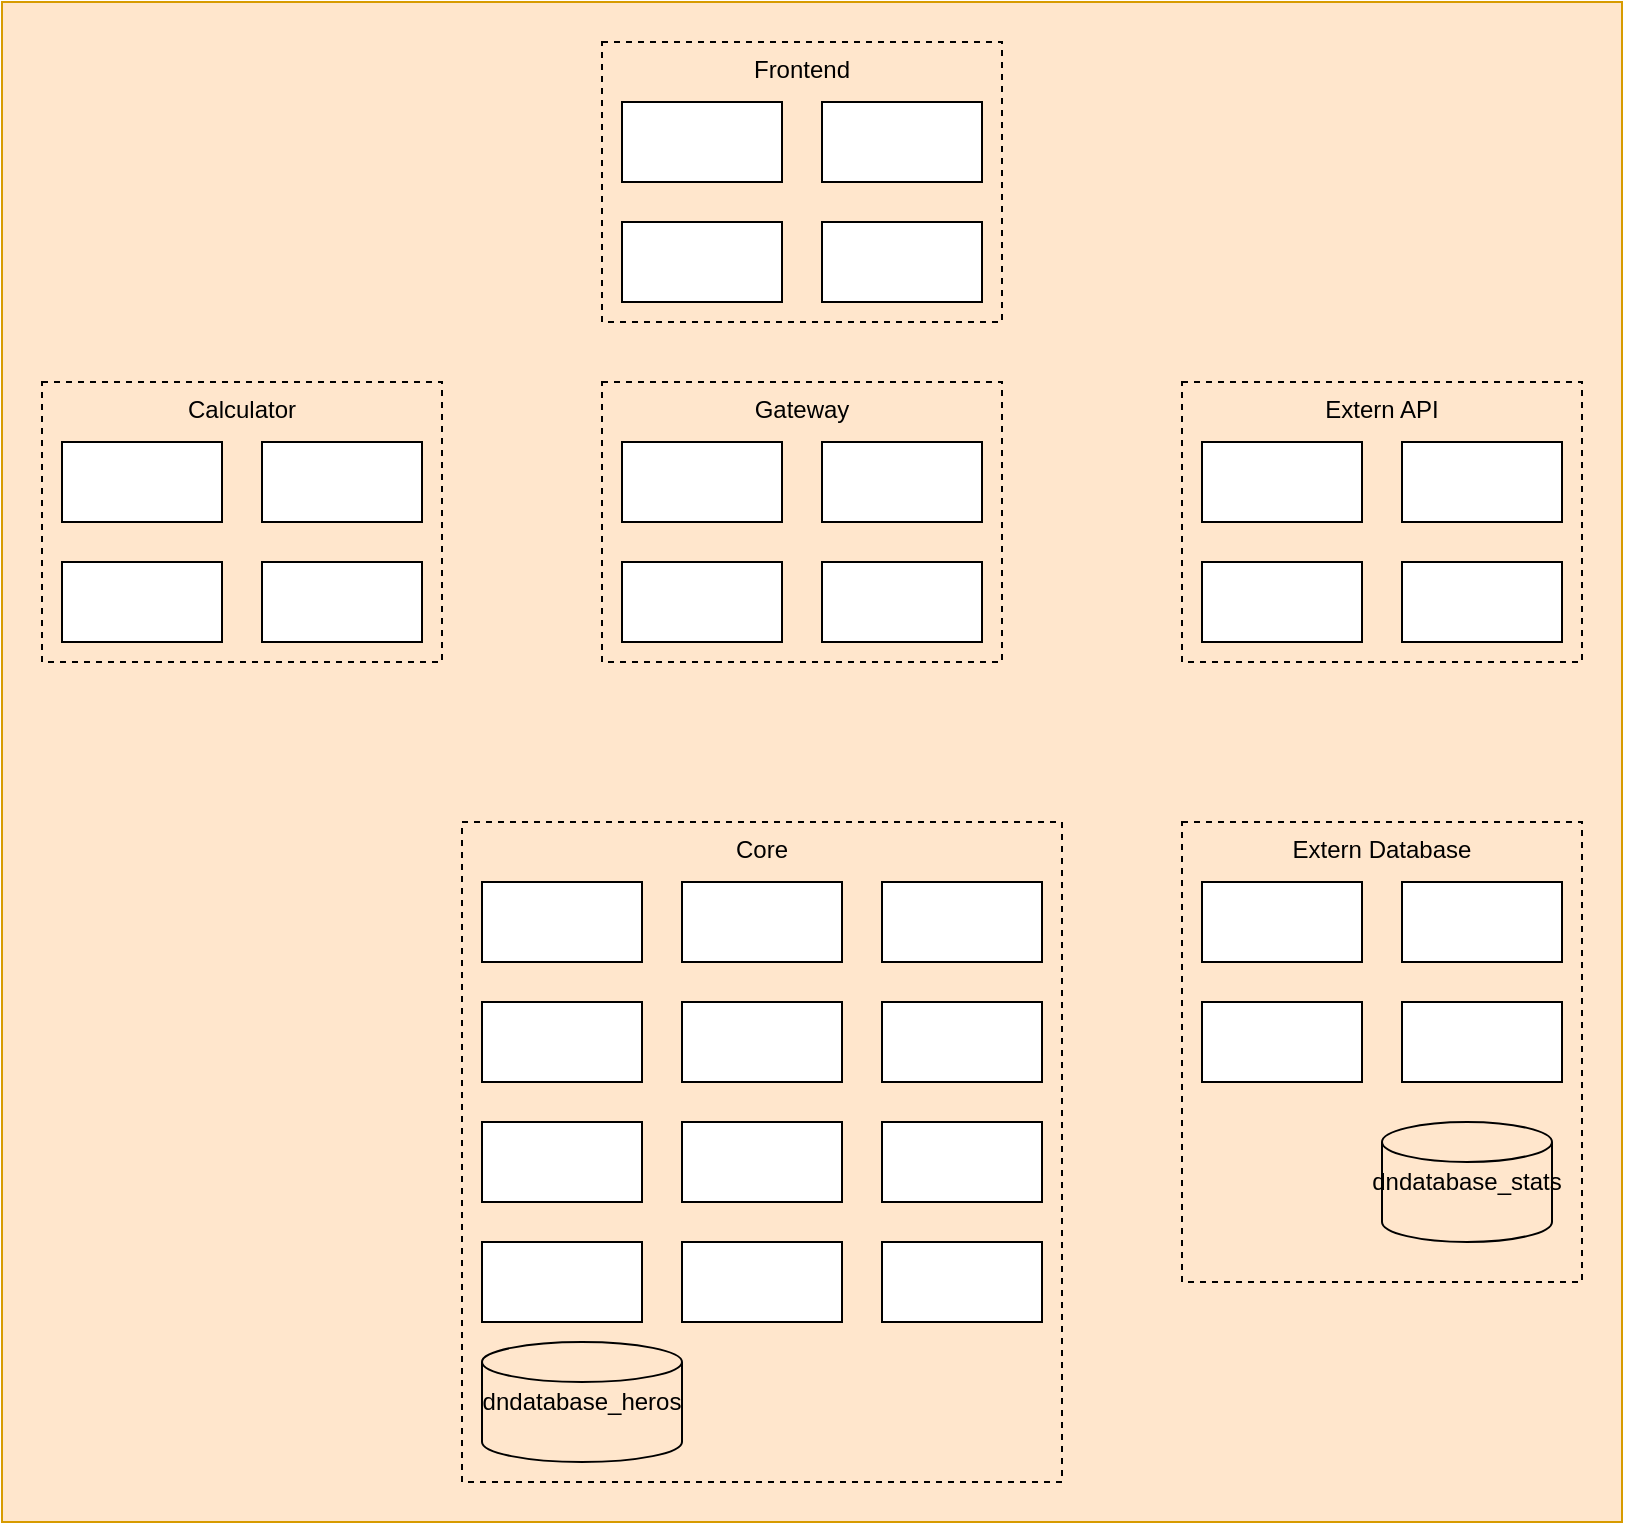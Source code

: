 <mxfile version="15.8.3" type="device"><diagram id="Vt7TsKjd0USJX_vqOPvb" name="Page-1"><mxGraphModel dx="1185" dy="650" grid="1" gridSize="10" guides="1" tooltips="1" connect="1" arrows="1" fold="1" page="1" pageScale="1" pageWidth="850" pageHeight="1100" math="0" shadow="0"><root><mxCell id="0"/><mxCell id="1" parent="0"/><mxCell id="3UMidC9SzJSf5iaVR1Nv-7" value="" style="rounded=0;whiteSpace=wrap;html=1;fillColor=#ffe6cc;strokeColor=#d79b00;" vertex="1" parent="1"><mxGeometry width="810" height="760" as="geometry"/></mxCell><mxCell id="1SwfSTkl9BItRn6YFBCe-19" value="Core" style="rounded=0;whiteSpace=wrap;html=1;dashed=1;fillColor=none;verticalAlign=top;" parent="1" vertex="1"><mxGeometry x="230" y="410" width="300" height="330" as="geometry"/></mxCell><mxCell id="1SwfSTkl9BItRn6YFBCe-16" value="&lt;div&gt;Extern Database&lt;/div&gt;" style="rounded=0;whiteSpace=wrap;html=1;dashed=1;fillColor=none;verticalAlign=top;" parent="1" vertex="1"><mxGeometry x="590" y="410" width="200" height="230" as="geometry"/></mxCell><mxCell id="1SwfSTkl9BItRn6YFBCe-3" value="" style="rounded=0;whiteSpace=wrap;html=1;" parent="1" vertex="1"><mxGeometry x="240" y="440" width="80" height="40" as="geometry"/></mxCell><mxCell id="1SwfSTkl9BItRn6YFBCe-5" value="" style="rounded=0;whiteSpace=wrap;html=1;" parent="1" vertex="1"><mxGeometry x="600" y="440" width="80" height="40" as="geometry"/></mxCell><mxCell id="1SwfSTkl9BItRn6YFBCe-23" value="" style="rounded=0;whiteSpace=wrap;html=1;" parent="1" vertex="1"><mxGeometry x="440" y="440" width="80" height="40" as="geometry"/></mxCell><mxCell id="1SwfSTkl9BItRn6YFBCe-24" value="" style="rounded=0;whiteSpace=wrap;html=1;" parent="1" vertex="1"><mxGeometry x="340" y="440" width="80" height="40" as="geometry"/></mxCell><mxCell id="1SwfSTkl9BItRn6YFBCe-26" value="" style="rounded=0;whiteSpace=wrap;html=1;" parent="1" vertex="1"><mxGeometry x="240" y="500" width="80" height="40" as="geometry"/></mxCell><mxCell id="1SwfSTkl9BItRn6YFBCe-27" value="" style="rounded=0;whiteSpace=wrap;html=1;" parent="1" vertex="1"><mxGeometry x="440" y="500" width="80" height="40" as="geometry"/></mxCell><mxCell id="1SwfSTkl9BItRn6YFBCe-28" value="" style="rounded=0;whiteSpace=wrap;html=1;" parent="1" vertex="1"><mxGeometry x="340" y="500" width="80" height="40" as="geometry"/></mxCell><mxCell id="1SwfSTkl9BItRn6YFBCe-29" value="" style="rounded=0;whiteSpace=wrap;html=1;" parent="1" vertex="1"><mxGeometry x="240" y="560" width="80" height="40" as="geometry"/></mxCell><mxCell id="1SwfSTkl9BItRn6YFBCe-30" value="" style="rounded=0;whiteSpace=wrap;html=1;" parent="1" vertex="1"><mxGeometry x="440" y="560" width="80" height="40" as="geometry"/></mxCell><mxCell id="1SwfSTkl9BItRn6YFBCe-31" value="" style="rounded=0;whiteSpace=wrap;html=1;" parent="1" vertex="1"><mxGeometry x="340" y="560" width="80" height="40" as="geometry"/></mxCell><mxCell id="1SwfSTkl9BItRn6YFBCe-32" value="" style="rounded=0;whiteSpace=wrap;html=1;" parent="1" vertex="1"><mxGeometry x="240" y="620" width="80" height="40" as="geometry"/></mxCell><mxCell id="1SwfSTkl9BItRn6YFBCe-33" value="" style="rounded=0;whiteSpace=wrap;html=1;" parent="1" vertex="1"><mxGeometry x="440" y="620" width="80" height="40" as="geometry"/></mxCell><mxCell id="1SwfSTkl9BItRn6YFBCe-34" value="" style="rounded=0;whiteSpace=wrap;html=1;" parent="1" vertex="1"><mxGeometry x="340" y="620" width="80" height="40" as="geometry"/></mxCell><mxCell id="1SwfSTkl9BItRn6YFBCe-35" value="" style="rounded=0;whiteSpace=wrap;html=1;" parent="1" vertex="1"><mxGeometry x="700" y="440" width="80" height="40" as="geometry"/></mxCell><mxCell id="1SwfSTkl9BItRn6YFBCe-36" value="" style="rounded=0;whiteSpace=wrap;html=1;" parent="1" vertex="1"><mxGeometry x="600" y="500" width="80" height="40" as="geometry"/></mxCell><mxCell id="1SwfSTkl9BItRn6YFBCe-37" value="" style="rounded=0;whiteSpace=wrap;html=1;" parent="1" vertex="1"><mxGeometry x="700" y="500" width="80" height="40" as="geometry"/></mxCell><mxCell id="1SwfSTkl9BItRn6YFBCe-38" value="&lt;div&gt;Extern API&lt;/div&gt;&lt;div&gt;&lt;br&gt;&lt;/div&gt;" style="rounded=0;whiteSpace=wrap;html=1;dashed=1;fillColor=none;verticalAlign=top;" parent="1" vertex="1"><mxGeometry x="590" y="190" width="200" height="140" as="geometry"/></mxCell><mxCell id="1SwfSTkl9BItRn6YFBCe-39" value="" style="rounded=0;whiteSpace=wrap;html=1;" parent="1" vertex="1"><mxGeometry x="600" y="220" width="80" height="40" as="geometry"/></mxCell><mxCell id="1SwfSTkl9BItRn6YFBCe-40" value="" style="rounded=0;whiteSpace=wrap;html=1;" parent="1" vertex="1"><mxGeometry x="700" y="220" width="80" height="40" as="geometry"/></mxCell><mxCell id="1SwfSTkl9BItRn6YFBCe-41" value="" style="rounded=0;whiteSpace=wrap;html=1;" parent="1" vertex="1"><mxGeometry x="600" y="280" width="80" height="40" as="geometry"/></mxCell><mxCell id="1SwfSTkl9BItRn6YFBCe-42" value="" style="rounded=0;whiteSpace=wrap;html=1;" parent="1" vertex="1"><mxGeometry x="700" y="280" width="80" height="40" as="geometry"/></mxCell><mxCell id="1SwfSTkl9BItRn6YFBCe-43" value="Frontend" style="rounded=0;whiteSpace=wrap;html=1;dashed=1;fillColor=none;verticalAlign=top;" parent="1" vertex="1"><mxGeometry x="300" y="20" width="200" height="140" as="geometry"/></mxCell><mxCell id="1SwfSTkl9BItRn6YFBCe-44" value="" style="rounded=0;whiteSpace=wrap;html=1;" parent="1" vertex="1"><mxGeometry x="310" y="50" width="80" height="40" as="geometry"/></mxCell><mxCell id="1SwfSTkl9BItRn6YFBCe-45" value="" style="rounded=0;whiteSpace=wrap;html=1;" parent="1" vertex="1"><mxGeometry x="410" y="50" width="80" height="40" as="geometry"/></mxCell><mxCell id="1SwfSTkl9BItRn6YFBCe-46" value="" style="rounded=0;whiteSpace=wrap;html=1;" parent="1" vertex="1"><mxGeometry x="310" y="110" width="80" height="40" as="geometry"/></mxCell><mxCell id="1SwfSTkl9BItRn6YFBCe-47" value="" style="rounded=0;whiteSpace=wrap;html=1;" parent="1" vertex="1"><mxGeometry x="410" y="110" width="80" height="40" as="geometry"/></mxCell><mxCell id="1SwfSTkl9BItRn6YFBCe-48" value="Gateway" style="rounded=0;whiteSpace=wrap;html=1;dashed=1;fillColor=none;verticalAlign=top;" parent="1" vertex="1"><mxGeometry x="300" y="190" width="200" height="140" as="geometry"/></mxCell><mxCell id="1SwfSTkl9BItRn6YFBCe-49" value="" style="rounded=0;whiteSpace=wrap;html=1;" parent="1" vertex="1"><mxGeometry x="310" y="220" width="80" height="40" as="geometry"/></mxCell><mxCell id="1SwfSTkl9BItRn6YFBCe-50" value="" style="rounded=0;whiteSpace=wrap;html=1;" parent="1" vertex="1"><mxGeometry x="410" y="220" width="80" height="40" as="geometry"/></mxCell><mxCell id="1SwfSTkl9BItRn6YFBCe-51" value="" style="rounded=0;whiteSpace=wrap;html=1;" parent="1" vertex="1"><mxGeometry x="310" y="280" width="80" height="40" as="geometry"/></mxCell><mxCell id="1SwfSTkl9BItRn6YFBCe-52" value="" style="rounded=0;whiteSpace=wrap;html=1;" parent="1" vertex="1"><mxGeometry x="410" y="280" width="80" height="40" as="geometry"/></mxCell><mxCell id="1SwfSTkl9BItRn6YFBCe-53" value="Calculator" style="rounded=0;whiteSpace=wrap;html=1;dashed=1;fillColor=none;verticalAlign=top;" parent="1" vertex="1"><mxGeometry x="20" y="190" width="200" height="140" as="geometry"/></mxCell><mxCell id="1SwfSTkl9BItRn6YFBCe-54" value="" style="rounded=0;whiteSpace=wrap;html=1;" parent="1" vertex="1"><mxGeometry x="30" y="220" width="80" height="40" as="geometry"/></mxCell><mxCell id="1SwfSTkl9BItRn6YFBCe-55" value="" style="rounded=0;whiteSpace=wrap;html=1;" parent="1" vertex="1"><mxGeometry x="130" y="220" width="80" height="40" as="geometry"/></mxCell><mxCell id="1SwfSTkl9BItRn6YFBCe-56" value="" style="rounded=0;whiteSpace=wrap;html=1;" parent="1" vertex="1"><mxGeometry x="30" y="280" width="80" height="40" as="geometry"/></mxCell><mxCell id="1SwfSTkl9BItRn6YFBCe-57" value="" style="rounded=0;whiteSpace=wrap;html=1;" parent="1" vertex="1"><mxGeometry x="130" y="280" width="80" height="40" as="geometry"/></mxCell><mxCell id="1SwfSTkl9BItRn6YFBCe-58" value="dndatabase_stats" style="strokeWidth=1;html=1;shape=mxgraph.flowchart.database;whiteSpace=wrap;shadow=0;glass=0;sketch=0;fillColor=none;align=center;verticalAlign=middle;strokeColor=default;" parent="1" vertex="1"><mxGeometry x="690" y="560" width="85" height="60" as="geometry"/></mxCell><mxCell id="3UMidC9SzJSf5iaVR1Nv-2" value="dndatabase_heros" style="strokeWidth=1;html=1;shape=mxgraph.flowchart.database;whiteSpace=wrap;shadow=0;glass=0;sketch=0;fillColor=none;align=center;verticalAlign=middle;strokeColor=default;" vertex="1" parent="1"><mxGeometry x="240" y="670" width="100" height="60" as="geometry"/></mxCell></root></mxGraphModel></diagram></mxfile>